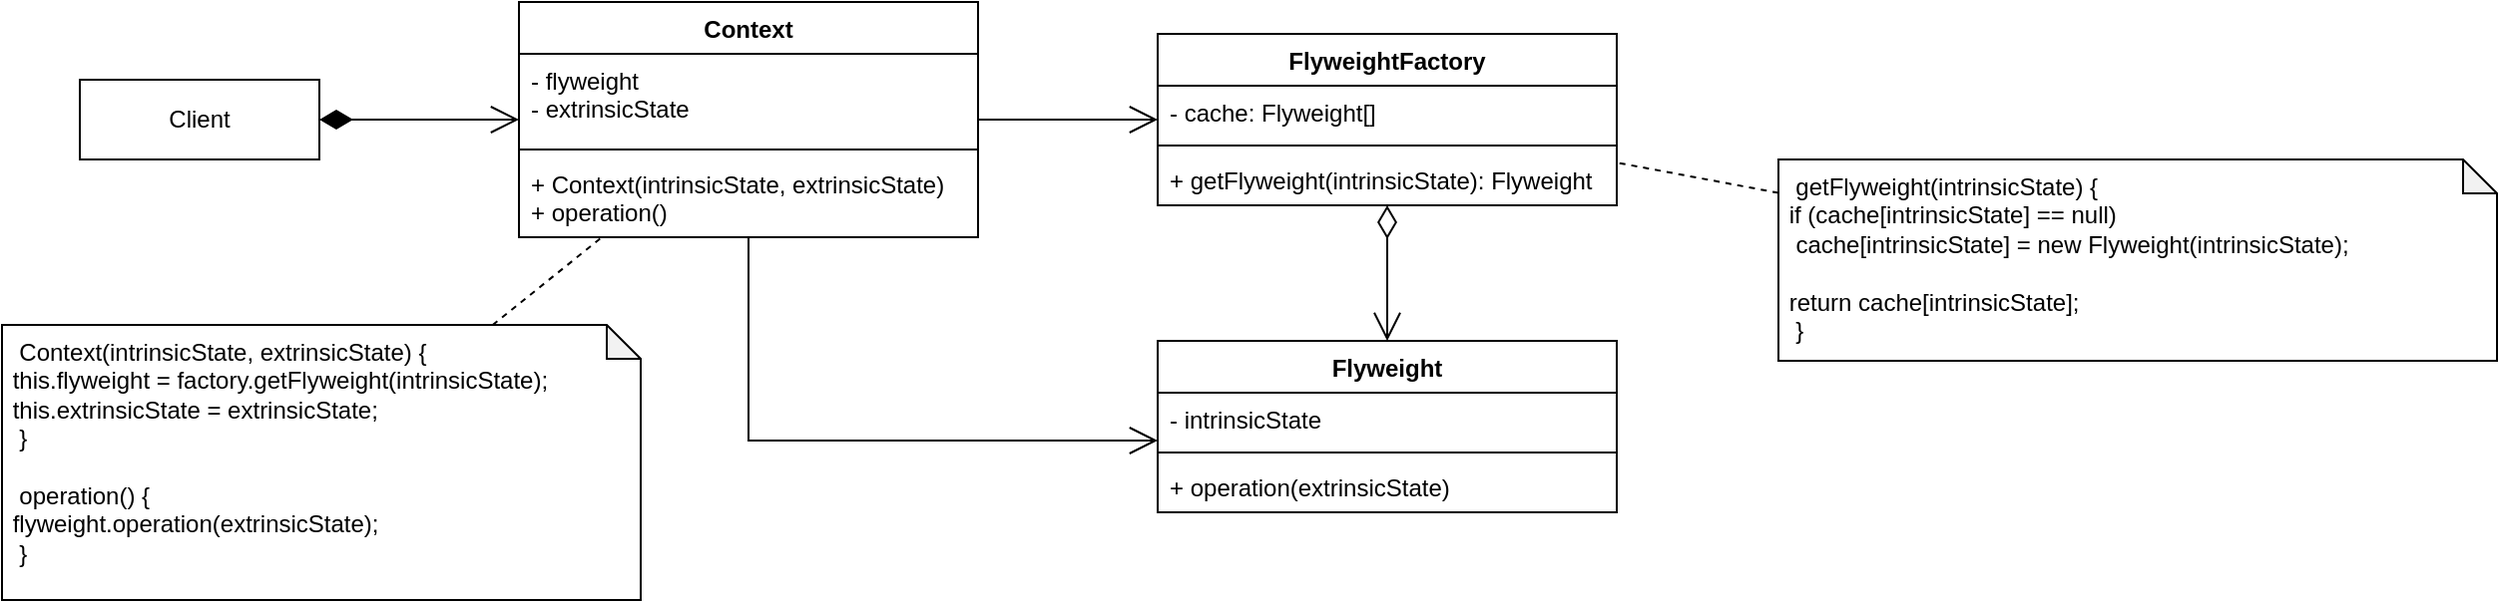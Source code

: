 <mxfile version="21.1.2" type="device">
  <diagram id="C5RBs43oDa-KdzZeNtuy" name="Page-1">
    <mxGraphModel dx="2022" dy="703" grid="1" gridSize="10" guides="1" tooltips="1" connect="1" arrows="1" fold="1" page="1" pageScale="1" pageWidth="827" pageHeight="1169" math="0" shadow="0">
      <root>
        <mxCell id="WIyWlLk6GJQsqaUBKTNV-0" />
        <mxCell id="WIyWlLk6GJQsqaUBKTNV-1" parent="WIyWlLk6GJQsqaUBKTNV-0" />
        <mxCell id="g5gK1ljJeK4k7wGDAAqj-0" value="Client" style="html=1;whiteSpace=wrap;" vertex="1" parent="WIyWlLk6GJQsqaUBKTNV-1">
          <mxGeometry x="29" y="99" width="120" height="40" as="geometry" />
        </mxCell>
        <mxCell id="g5gK1ljJeK4k7wGDAAqj-1" value="Context" style="swimlane;fontStyle=1;align=center;verticalAlign=top;childLayout=stackLayout;horizontal=1;startSize=26;horizontalStack=0;resizeParent=1;resizeParentMax=0;resizeLast=0;collapsible=1;marginBottom=0;whiteSpace=wrap;html=1;" vertex="1" parent="WIyWlLk6GJQsqaUBKTNV-1">
          <mxGeometry x="249" y="60" width="230" height="118" as="geometry" />
        </mxCell>
        <mxCell id="g5gK1ljJeK4k7wGDAAqj-2" value="- flyweight&lt;br&gt;-&amp;nbsp;extrinsicState&lt;br&gt;" style="text;strokeColor=none;fillColor=none;align=left;verticalAlign=top;spacingLeft=4;spacingRight=4;overflow=hidden;rotatable=0;points=[[0,0.5],[1,0.5]];portConstraint=eastwest;whiteSpace=wrap;html=1;" vertex="1" parent="g5gK1ljJeK4k7wGDAAqj-1">
          <mxGeometry y="26" width="230" height="44" as="geometry" />
        </mxCell>
        <mxCell id="g5gK1ljJeK4k7wGDAAqj-3" value="" style="line;strokeWidth=1;fillColor=none;align=left;verticalAlign=middle;spacingTop=-1;spacingLeft=3;spacingRight=3;rotatable=0;labelPosition=right;points=[];portConstraint=eastwest;strokeColor=inherit;" vertex="1" parent="g5gK1ljJeK4k7wGDAAqj-1">
          <mxGeometry y="70" width="230" height="8" as="geometry" />
        </mxCell>
        <mxCell id="g5gK1ljJeK4k7wGDAAqj-4" value="+&amp;nbsp;Context(intrinsicState, extrinsicState)&lt;br&gt;+ operation()" style="text;strokeColor=none;fillColor=none;align=left;verticalAlign=top;spacingLeft=4;spacingRight=4;overflow=hidden;rotatable=0;points=[[0,0.5],[1,0.5]];portConstraint=eastwest;whiteSpace=wrap;html=1;" vertex="1" parent="g5gK1ljJeK4k7wGDAAqj-1">
          <mxGeometry y="78" width="230" height="40" as="geometry" />
        </mxCell>
        <mxCell id="g5gK1ljJeK4k7wGDAAqj-5" value="" style="endArrow=open;html=1;endSize=12;startArrow=diamondThin;startSize=14;startFill=1;edgeStyle=orthogonalEdgeStyle;align=left;verticalAlign=bottom;rounded=0;" edge="1" parent="WIyWlLk6GJQsqaUBKTNV-1" source="g5gK1ljJeK4k7wGDAAqj-0" target="g5gK1ljJeK4k7wGDAAqj-1">
          <mxGeometry x="-1" y="3" relative="1" as="geometry">
            <mxPoint x="279" y="227" as="sourcePoint" />
            <mxPoint x="439" y="227" as="targetPoint" />
          </mxGeometry>
        </mxCell>
        <mxCell id="g5gK1ljJeK4k7wGDAAqj-6" value="FlyweightFactory" style="swimlane;fontStyle=1;align=center;verticalAlign=top;childLayout=stackLayout;horizontal=1;startSize=26;horizontalStack=0;resizeParent=1;resizeParentMax=0;resizeLast=0;collapsible=1;marginBottom=0;whiteSpace=wrap;html=1;" vertex="1" parent="WIyWlLk6GJQsqaUBKTNV-1">
          <mxGeometry x="569" y="76" width="230" height="86" as="geometry" />
        </mxCell>
        <mxCell id="g5gK1ljJeK4k7wGDAAqj-7" value="- cache: Flyweight[]" style="text;strokeColor=none;fillColor=none;align=left;verticalAlign=top;spacingLeft=4;spacingRight=4;overflow=hidden;rotatable=0;points=[[0,0.5],[1,0.5]];portConstraint=eastwest;whiteSpace=wrap;html=1;" vertex="1" parent="g5gK1ljJeK4k7wGDAAqj-6">
          <mxGeometry y="26" width="230" height="26" as="geometry" />
        </mxCell>
        <mxCell id="g5gK1ljJeK4k7wGDAAqj-8" value="" style="line;strokeWidth=1;fillColor=none;align=left;verticalAlign=middle;spacingTop=-1;spacingLeft=3;spacingRight=3;rotatable=0;labelPosition=right;points=[];portConstraint=eastwest;strokeColor=inherit;" vertex="1" parent="g5gK1ljJeK4k7wGDAAqj-6">
          <mxGeometry y="52" width="230" height="8" as="geometry" />
        </mxCell>
        <mxCell id="g5gK1ljJeK4k7wGDAAqj-9" value="+ getFlyweight(intrinsicState): Flyweight" style="text;strokeColor=none;fillColor=none;align=left;verticalAlign=top;spacingLeft=4;spacingRight=4;overflow=hidden;rotatable=0;points=[[0,0.5],[1,0.5]];portConstraint=eastwest;whiteSpace=wrap;html=1;" vertex="1" parent="g5gK1ljJeK4k7wGDAAqj-6">
          <mxGeometry y="60" width="230" height="26" as="geometry" />
        </mxCell>
        <mxCell id="g5gK1ljJeK4k7wGDAAqj-10" value="Flyweight" style="swimlane;fontStyle=1;align=center;verticalAlign=top;childLayout=stackLayout;horizontal=1;startSize=26;horizontalStack=0;resizeParent=1;resizeParentMax=0;resizeLast=0;collapsible=1;marginBottom=0;whiteSpace=wrap;html=1;" vertex="1" parent="WIyWlLk6GJQsqaUBKTNV-1">
          <mxGeometry x="569" y="230" width="230" height="86" as="geometry" />
        </mxCell>
        <mxCell id="g5gK1ljJeK4k7wGDAAqj-11" value="-&amp;nbsp;intrinsicState" style="text;strokeColor=none;fillColor=none;align=left;verticalAlign=top;spacingLeft=4;spacingRight=4;overflow=hidden;rotatable=0;points=[[0,0.5],[1,0.5]];portConstraint=eastwest;whiteSpace=wrap;html=1;" vertex="1" parent="g5gK1ljJeK4k7wGDAAqj-10">
          <mxGeometry y="26" width="230" height="26" as="geometry" />
        </mxCell>
        <mxCell id="g5gK1ljJeK4k7wGDAAqj-12" value="" style="line;strokeWidth=1;fillColor=none;align=left;verticalAlign=middle;spacingTop=-1;spacingLeft=3;spacingRight=3;rotatable=0;labelPosition=right;points=[];portConstraint=eastwest;strokeColor=inherit;" vertex="1" parent="g5gK1ljJeK4k7wGDAAqj-10">
          <mxGeometry y="52" width="230" height="8" as="geometry" />
        </mxCell>
        <mxCell id="g5gK1ljJeK4k7wGDAAqj-13" value="+ operation(extrinsicState)" style="text;strokeColor=none;fillColor=none;align=left;verticalAlign=top;spacingLeft=4;spacingRight=4;overflow=hidden;rotatable=0;points=[[0,0.5],[1,0.5]];portConstraint=eastwest;whiteSpace=wrap;html=1;" vertex="1" parent="g5gK1ljJeK4k7wGDAAqj-10">
          <mxGeometry y="60" width="230" height="26" as="geometry" />
        </mxCell>
        <mxCell id="g5gK1ljJeK4k7wGDAAqj-14" value="" style="endArrow=open;html=1;endSize=12;startArrow=diamondThin;startSize=14;startFill=0;edgeStyle=orthogonalEdgeStyle;rounded=0;" edge="1" parent="WIyWlLk6GJQsqaUBKTNV-1" source="g5gK1ljJeK4k7wGDAAqj-6" target="g5gK1ljJeK4k7wGDAAqj-10">
          <mxGeometry relative="1" as="geometry">
            <mxPoint x="279" y="270" as="sourcePoint" />
            <mxPoint x="439" y="270" as="targetPoint" />
            <mxPoint as="offset" />
          </mxGeometry>
        </mxCell>
        <mxCell id="g5gK1ljJeK4k7wGDAAqj-17" value="" style="endArrow=open;endFill=1;endSize=12;html=1;rounded=0;edgeStyle=orthogonalEdgeStyle;" edge="1" parent="WIyWlLk6GJQsqaUBKTNV-1" source="g5gK1ljJeK4k7wGDAAqj-1" target="g5gK1ljJeK4k7wGDAAqj-10">
          <mxGeometry width="160" relative="1" as="geometry">
            <mxPoint x="239" y="147" as="sourcePoint" />
            <mxPoint x="490" y="340" as="targetPoint" />
            <Array as="points">
              <mxPoint x="364" y="280" />
            </Array>
          </mxGeometry>
        </mxCell>
        <mxCell id="g5gK1ljJeK4k7wGDAAqj-18" value="" style="endArrow=open;endFill=1;endSize=12;html=1;rounded=0;" edge="1" parent="WIyWlLk6GJQsqaUBKTNV-1" source="g5gK1ljJeK4k7wGDAAqj-1" target="g5gK1ljJeK4k7wGDAAqj-6">
          <mxGeometry width="160" relative="1" as="geometry">
            <mxPoint x="411" y="150" as="sourcePoint" />
            <mxPoint x="507" y="207" as="targetPoint" />
          </mxGeometry>
        </mxCell>
        <mxCell id="g5gK1ljJeK4k7wGDAAqj-20" value="&amp;nbsp;&amp;nbsp;Context(intrinsicState, extrinsicState) {&lt;br&gt;&lt;span style=&quot;white-space: pre;&quot;&gt;	&lt;/span&gt;this.flyweight = factory.getFlyweight(intrinsicState);&lt;br&gt;&lt;span style=&quot;background-color: initial;&quot;&gt;&lt;span style=&quot;white-space: pre;&quot;&gt;	&lt;/span&gt;this.extrinsicState =&amp;nbsp;extrinsicState;&lt;/span&gt;&lt;br&gt;&amp;nbsp; }&lt;br&gt;&lt;br&gt;&amp;nbsp; operation() {&lt;br&gt;&lt;span style=&quot;white-space: pre;&quot;&gt;	&lt;/span&gt;flyweight.operation(extrinsicState);&lt;br&gt;&amp;nbsp; }" style="shape=note;whiteSpace=wrap;html=1;backgroundOutline=1;darkOpacity=0.05;size=17;align=left;verticalAlign=top;" vertex="1" parent="WIyWlLk6GJQsqaUBKTNV-1">
          <mxGeometry x="-10" y="222" width="320" height="138" as="geometry" />
        </mxCell>
        <mxCell id="g5gK1ljJeK4k7wGDAAqj-21" value="" style="endArrow=none;dashed=1;html=1;rounded=0;" edge="1" parent="WIyWlLk6GJQsqaUBKTNV-1" source="g5gK1ljJeK4k7wGDAAqj-20" target="g5gK1ljJeK4k7wGDAAqj-1">
          <mxGeometry width="50" height="50" relative="1" as="geometry">
            <mxPoint x="220" y="212" as="sourcePoint" />
            <mxPoint x="270" y="162" as="targetPoint" />
          </mxGeometry>
        </mxCell>
        <mxCell id="g5gK1ljJeK4k7wGDAAqj-22" value="&amp;nbsp; getFlyweight(intrinsicState) {&lt;br&gt;&lt;span style=&quot;white-space: pre;&quot;&gt;	&lt;/span&gt;if (cache[intrinsicState] == null)&lt;br&gt;&lt;span style=&quot;white-space: pre;&quot;&gt;	&lt;/span&gt;&lt;span style=&quot;white-space: pre;&quot;&gt;	&lt;/span&gt;cache[intrinsicState] = new&amp;nbsp;Flyweight(intrinsicState);&lt;br&gt;&lt;br&gt;&lt;span style=&quot;white-space: pre;&quot;&gt;	&lt;/span&gt;return cache[intrinsicState];&lt;br&gt;&amp;nbsp; }" style="shape=note;whiteSpace=wrap;html=1;backgroundOutline=1;darkOpacity=0.05;size=17;align=left;verticalAlign=top;" vertex="1" parent="WIyWlLk6GJQsqaUBKTNV-1">
          <mxGeometry x="880" y="139" width="360" height="101" as="geometry" />
        </mxCell>
        <mxCell id="g5gK1ljJeK4k7wGDAAqj-23" value="" style="endArrow=none;dashed=1;html=1;rounded=0;" edge="1" parent="WIyWlLk6GJQsqaUBKTNV-1" source="g5gK1ljJeK4k7wGDAAqj-22" target="g5gK1ljJeK4k7wGDAAqj-6">
          <mxGeometry width="50" height="50" relative="1" as="geometry">
            <mxPoint x="860" y="404" as="sourcePoint" />
            <mxPoint x="915" y="360" as="targetPoint" />
          </mxGeometry>
        </mxCell>
      </root>
    </mxGraphModel>
  </diagram>
</mxfile>
